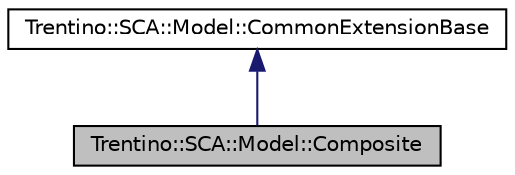 digraph G
{
  edge [fontname="Helvetica",fontsize="10",labelfontname="Helvetica",labelfontsize="10"];
  node [fontname="Helvetica",fontsize="10",shape=record];
  Node1 [label="Trentino::SCA::Model::Composite",height=0.2,width=0.4,color="black", fillcolor="grey75", style="filled" fontcolor="black"];
  Node2 -> Node1 [dir="back",color="midnightblue",fontsize="10",style="solid",fontname="Helvetica"];
  Node2 [label="Trentino::SCA::Model::CommonExtensionBase",height=0.2,width=0.4,color="black", fillcolor="white", style="filled",URL="$class_trentino_1_1_s_c_a_1_1_model_1_1_common_extension_base.html"];
}
